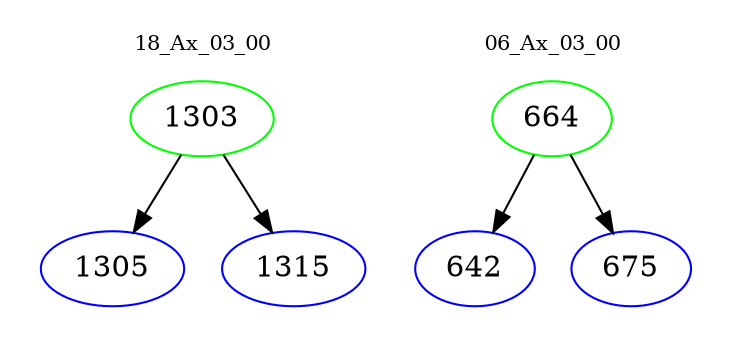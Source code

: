 digraph{
subgraph cluster_0 {
color = white
label = "18_Ax_03_00";
fontsize=10;
T0_1303 [label="1303", color="green"]
T0_1303 -> T0_1305 [color="black"]
T0_1305 [label="1305", color="blue"]
T0_1303 -> T0_1315 [color="black"]
T0_1315 [label="1315", color="blue"]
}
subgraph cluster_1 {
color = white
label = "06_Ax_03_00";
fontsize=10;
T1_664 [label="664", color="green"]
T1_664 -> T1_642 [color="black"]
T1_642 [label="642", color="blue"]
T1_664 -> T1_675 [color="black"]
T1_675 [label="675", color="blue"]
}
}
